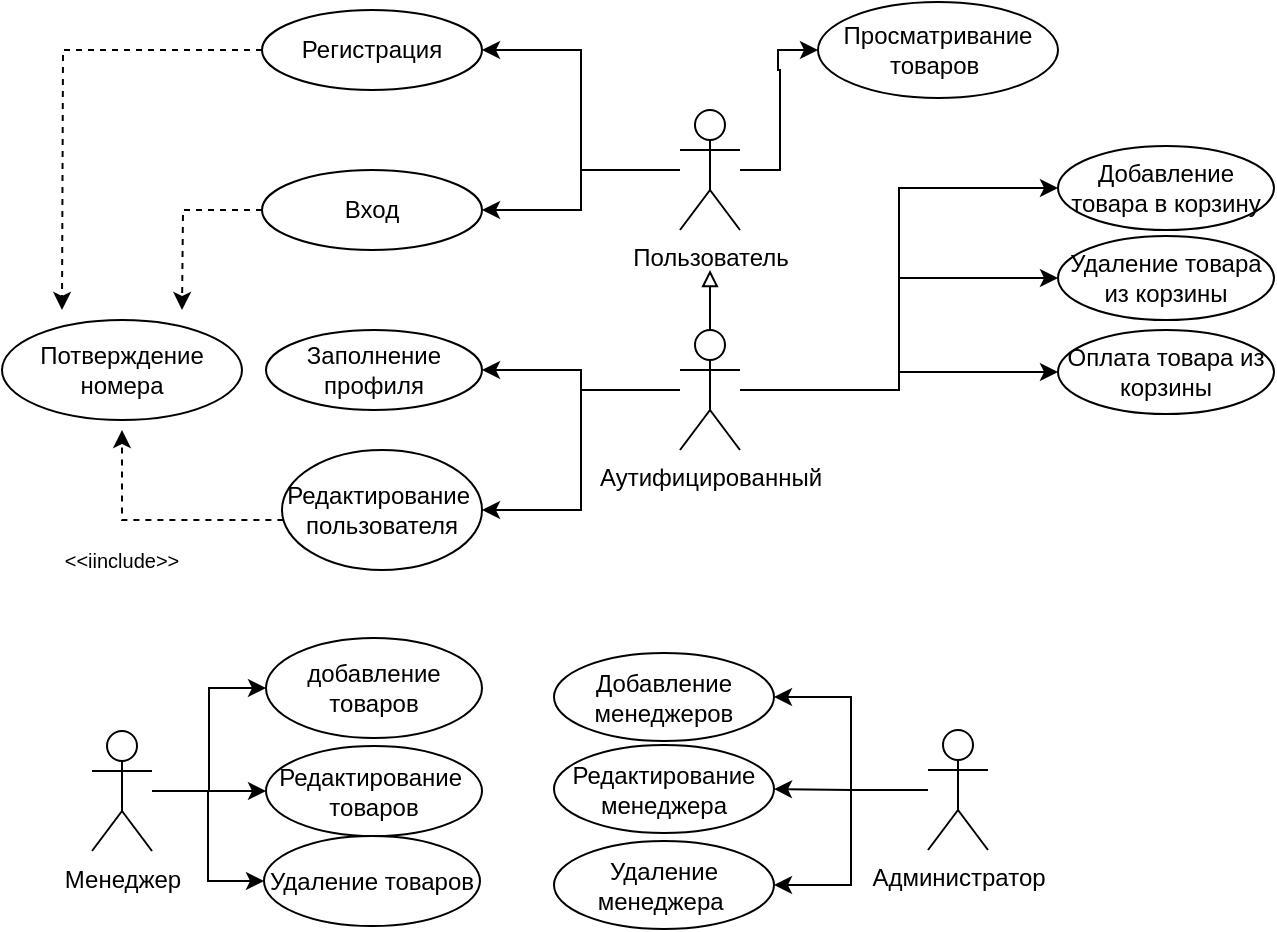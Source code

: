 <mxfile version="21.5.0" type="device">
  <diagram id="wl1XiJFeedQev2Ty9a4i" name="Страница 1">
    <mxGraphModel dx="2026" dy="1151" grid="1" gridSize="12" guides="1" tooltips="1" connect="1" arrows="1" fold="1" page="1" pageScale="1" pageWidth="827" pageHeight="1169" math="0" shadow="0">
      <root>
        <mxCell id="0" />
        <mxCell id="1" parent="0" />
        <mxCell id="LScIC6ZizjUzBn_AxqLi-96" style="edgeStyle=orthogonalEdgeStyle;rounded=0;orthogonalLoop=1;jettySize=auto;html=1;entryX=1;entryY=0.5;entryDx=0;entryDy=0;fontSize=12;endArrow=classic;endFill=1;" edge="1" parent="1" source="LScIC6ZizjUzBn_AxqLi-99" target="LScIC6ZizjUzBn_AxqLi-131">
          <mxGeometry relative="1" as="geometry" />
        </mxCell>
        <mxCell id="LScIC6ZizjUzBn_AxqLi-97" style="edgeStyle=orthogonalEdgeStyle;rounded=0;orthogonalLoop=1;jettySize=auto;html=1;entryX=1;entryY=0.5;entryDx=0;entryDy=0;fontSize=12;endArrow=classic;endFill=1;" edge="1" parent="1" source="LScIC6ZizjUzBn_AxqLi-99" target="LScIC6ZizjUzBn_AxqLi-132">
          <mxGeometry relative="1" as="geometry" />
        </mxCell>
        <mxCell id="LScIC6ZizjUzBn_AxqLi-98" style="edgeStyle=orthogonalEdgeStyle;rounded=0;orthogonalLoop=1;jettySize=auto;html=1;entryX=1;entryY=0.5;entryDx=0;entryDy=0;fontSize=12;endArrow=classic;endFill=1;" edge="1" parent="1" source="LScIC6ZizjUzBn_AxqLi-99" target="LScIC6ZizjUzBn_AxqLi-133">
          <mxGeometry relative="1" as="geometry" />
        </mxCell>
        <mxCell id="LScIC6ZizjUzBn_AxqLi-99" value="Администратор" style="shape=umlActor;verticalLabelPosition=bottom;verticalAlign=top;html=1;outlineConnect=0;" vertex="1" parent="1">
          <mxGeometry x="847" y="736" width="30" height="60" as="geometry" />
        </mxCell>
        <mxCell id="LScIC6ZizjUzBn_AxqLi-100" style="edgeStyle=orthogonalEdgeStyle;rounded=0;orthogonalLoop=1;jettySize=auto;html=1;endArrow=block;endFill=0;" edge="1" parent="1" source="LScIC6ZizjUzBn_AxqLi-106">
          <mxGeometry relative="1" as="geometry">
            <mxPoint x="738" y="506" as="targetPoint" />
          </mxGeometry>
        </mxCell>
        <mxCell id="LScIC6ZizjUzBn_AxqLi-101" style="edgeStyle=orthogonalEdgeStyle;rounded=0;orthogonalLoop=1;jettySize=auto;html=1;entryX=1;entryY=0.5;entryDx=0;entryDy=0;endArrow=classic;endFill=1;" edge="1" parent="1" source="LScIC6ZizjUzBn_AxqLi-106" target="LScIC6ZizjUzBn_AxqLi-120">
          <mxGeometry relative="1" as="geometry" />
        </mxCell>
        <mxCell id="LScIC6ZizjUzBn_AxqLi-102" style="edgeStyle=orthogonalEdgeStyle;rounded=0;orthogonalLoop=1;jettySize=auto;html=1;entryX=0;entryY=0.5;entryDx=0;entryDy=0;fontSize=12;endArrow=classic;endFill=1;" edge="1" parent="1" source="LScIC6ZizjUzBn_AxqLi-106" target="LScIC6ZizjUzBn_AxqLi-128">
          <mxGeometry relative="1" as="geometry" />
        </mxCell>
        <mxCell id="LScIC6ZizjUzBn_AxqLi-103" style="edgeStyle=orthogonalEdgeStyle;rounded=0;orthogonalLoop=1;jettySize=auto;html=1;entryX=0;entryY=0.5;entryDx=0;entryDy=0;fontSize=12;endArrow=classic;endFill=1;" edge="1" parent="1" source="LScIC6ZizjUzBn_AxqLi-106" target="LScIC6ZizjUzBn_AxqLi-129">
          <mxGeometry relative="1" as="geometry" />
        </mxCell>
        <mxCell id="LScIC6ZizjUzBn_AxqLi-104" style="edgeStyle=orthogonalEdgeStyle;rounded=0;orthogonalLoop=1;jettySize=auto;html=1;entryX=0;entryY=0.5;entryDx=0;entryDy=0;fontSize=12;endArrow=classic;endFill=1;" edge="1" parent="1" source="LScIC6ZizjUzBn_AxqLi-106" target="LScIC6ZizjUzBn_AxqLi-130">
          <mxGeometry relative="1" as="geometry" />
        </mxCell>
        <mxCell id="LScIC6ZizjUzBn_AxqLi-105" style="edgeStyle=orthogonalEdgeStyle;rounded=0;orthogonalLoop=1;jettySize=auto;html=1;entryX=1;entryY=0.5;entryDx=0;entryDy=0;fontSize=12;endArrow=classic;endFill=1;" edge="1" parent="1" source="LScIC6ZizjUzBn_AxqLi-106" target="LScIC6ZizjUzBn_AxqLi-122">
          <mxGeometry relative="1" as="geometry" />
        </mxCell>
        <mxCell id="LScIC6ZizjUzBn_AxqLi-106" value="Аутифицированный" style="shape=umlActor;verticalLabelPosition=bottom;verticalAlign=top;html=1;outlineConnect=0;" vertex="1" parent="1">
          <mxGeometry x="723" y="536" width="30" height="60" as="geometry" />
        </mxCell>
        <mxCell id="LScIC6ZizjUzBn_AxqLi-107" style="edgeStyle=orthogonalEdgeStyle;rounded=0;orthogonalLoop=1;jettySize=auto;html=1;entryX=1;entryY=0.5;entryDx=0;entryDy=0;" edge="1" parent="1" source="LScIC6ZizjUzBn_AxqLi-110" target="LScIC6ZizjUzBn_AxqLi-116">
          <mxGeometry relative="1" as="geometry" />
        </mxCell>
        <mxCell id="LScIC6ZizjUzBn_AxqLi-108" style="edgeStyle=orthogonalEdgeStyle;rounded=0;orthogonalLoop=1;jettySize=auto;html=1;entryX=1;entryY=0.5;entryDx=0;entryDy=0;" edge="1" parent="1" source="LScIC6ZizjUzBn_AxqLi-110" target="LScIC6ZizjUzBn_AxqLi-118">
          <mxGeometry relative="1" as="geometry" />
        </mxCell>
        <mxCell id="LScIC6ZizjUzBn_AxqLi-109" style="edgeStyle=orthogonalEdgeStyle;rounded=0;orthogonalLoop=1;jettySize=auto;html=1;entryX=0;entryY=0.5;entryDx=0;entryDy=0;fontSize=10;endArrow=classic;endFill=1;" edge="1" parent="1" source="LScIC6ZizjUzBn_AxqLi-110" target="LScIC6ZizjUzBn_AxqLi-124">
          <mxGeometry relative="1" as="geometry" />
        </mxCell>
        <mxCell id="LScIC6ZizjUzBn_AxqLi-110" value="Пользователь&lt;br&gt;" style="shape=umlActor;verticalLabelPosition=bottom;verticalAlign=top;html=1;outlineConnect=0;" vertex="1" parent="1">
          <mxGeometry x="723" y="426" width="30" height="60" as="geometry" />
        </mxCell>
        <mxCell id="LScIC6ZizjUzBn_AxqLi-111" style="edgeStyle=orthogonalEdgeStyle;rounded=0;orthogonalLoop=1;jettySize=auto;html=1;entryX=0;entryY=0.5;entryDx=0;entryDy=0;fontSize=12;endArrow=classic;endFill=1;" edge="1" parent="1" source="LScIC6ZizjUzBn_AxqLi-114" target="LScIC6ZizjUzBn_AxqLi-125">
          <mxGeometry relative="1" as="geometry" />
        </mxCell>
        <mxCell id="LScIC6ZizjUzBn_AxqLi-112" style="edgeStyle=orthogonalEdgeStyle;rounded=0;orthogonalLoop=1;jettySize=auto;html=1;entryX=0;entryY=0.5;entryDx=0;entryDy=0;fontSize=12;endArrow=classic;endFill=1;" edge="1" parent="1" source="LScIC6ZizjUzBn_AxqLi-114" target="LScIC6ZizjUzBn_AxqLi-126">
          <mxGeometry relative="1" as="geometry" />
        </mxCell>
        <mxCell id="LScIC6ZizjUzBn_AxqLi-113" style="edgeStyle=orthogonalEdgeStyle;rounded=0;orthogonalLoop=1;jettySize=auto;html=1;entryX=0;entryY=0.5;entryDx=0;entryDy=0;fontSize=12;endArrow=classic;endFill=1;" edge="1" parent="1" source="LScIC6ZizjUzBn_AxqLi-114" target="LScIC6ZizjUzBn_AxqLi-127">
          <mxGeometry relative="1" as="geometry" />
        </mxCell>
        <mxCell id="LScIC6ZizjUzBn_AxqLi-114" value="Менеджер&lt;br&gt;" style="shape=umlActor;verticalLabelPosition=bottom;verticalAlign=top;html=1;outlineConnect=0;" vertex="1" parent="1">
          <mxGeometry x="429" y="736.5" width="30" height="60" as="geometry" />
        </mxCell>
        <mxCell id="LScIC6ZizjUzBn_AxqLi-115" style="edgeStyle=orthogonalEdgeStyle;rounded=0;orthogonalLoop=1;jettySize=auto;html=1;dashed=1;" edge="1" parent="1" source="LScIC6ZizjUzBn_AxqLi-116">
          <mxGeometry relative="1" as="geometry">
            <mxPoint x="414" y="526" as="targetPoint" />
          </mxGeometry>
        </mxCell>
        <mxCell id="LScIC6ZizjUzBn_AxqLi-116" value="Регистрация" style="ellipse;whiteSpace=wrap;html=1;" vertex="1" parent="1">
          <mxGeometry x="514" y="376" width="110" height="40" as="geometry" />
        </mxCell>
        <mxCell id="LScIC6ZizjUzBn_AxqLi-117" style="edgeStyle=orthogonalEdgeStyle;rounded=0;orthogonalLoop=1;jettySize=auto;html=1;dashed=1;" edge="1" parent="1" source="LScIC6ZizjUzBn_AxqLi-118">
          <mxGeometry relative="1" as="geometry">
            <mxPoint x="474" y="526" as="targetPoint" />
          </mxGeometry>
        </mxCell>
        <mxCell id="LScIC6ZizjUzBn_AxqLi-118" value="Вход" style="ellipse;whiteSpace=wrap;html=1;" vertex="1" parent="1">
          <mxGeometry x="514" y="456" width="110" height="40" as="geometry" />
        </mxCell>
        <mxCell id="LScIC6ZizjUzBn_AxqLi-119" value="Потверждение&lt;br&gt;номера" style="ellipse;whiteSpace=wrap;html=1;" vertex="1" parent="1">
          <mxGeometry x="384" y="531" width="120" height="50" as="geometry" />
        </mxCell>
        <mxCell id="LScIC6ZizjUzBn_AxqLi-120" value="Заполнение профиля" style="ellipse;whiteSpace=wrap;html=1;" vertex="1" parent="1">
          <mxGeometry x="516" y="536" width="108" height="40" as="geometry" />
        </mxCell>
        <mxCell id="LScIC6ZizjUzBn_AxqLi-121" style="edgeStyle=orthogonalEdgeStyle;rounded=0;orthogonalLoop=1;jettySize=auto;html=1;endArrow=classic;endFill=1;dashed=1;" edge="1" parent="1" source="LScIC6ZizjUzBn_AxqLi-122">
          <mxGeometry relative="1" as="geometry">
            <mxPoint x="444" y="586" as="targetPoint" />
            <Array as="points">
              <mxPoint x="444" y="631" />
              <mxPoint x="444" y="586" />
            </Array>
          </mxGeometry>
        </mxCell>
        <mxCell id="LScIC6ZizjUzBn_AxqLi-122" value="Редактирование&amp;nbsp;&lt;br&gt;пользователя" style="ellipse;whiteSpace=wrap;html=1;" vertex="1" parent="1">
          <mxGeometry x="524" y="596" width="100" height="60" as="geometry" />
        </mxCell>
        <mxCell id="LScIC6ZizjUzBn_AxqLi-123" value="&lt;span style=&quot;font-size: 10px;&quot;&gt;&amp;lt;&amp;lt;iinclude&amp;gt;&amp;gt;&lt;/span&gt;" style="text;html=1;strokeColor=none;fillColor=none;align=center;verticalAlign=middle;whiteSpace=wrap;rounded=0;" vertex="1" parent="1">
          <mxGeometry x="414" y="636" width="60" height="30" as="geometry" />
        </mxCell>
        <mxCell id="LScIC6ZizjUzBn_AxqLi-124" value="&lt;font style=&quot;font-size: 12px;&quot;&gt;Просматривание товаров&amp;nbsp;&lt;/font&gt;" style="ellipse;whiteSpace=wrap;html=1;fontSize=10;" vertex="1" parent="1">
          <mxGeometry x="792" y="372" width="120" height="48" as="geometry" />
        </mxCell>
        <mxCell id="LScIC6ZizjUzBn_AxqLi-125" value="добавление товаров" style="ellipse;whiteSpace=wrap;html=1;fontSize=12;" vertex="1" parent="1">
          <mxGeometry x="516" y="690" width="108" height="50" as="geometry" />
        </mxCell>
        <mxCell id="LScIC6ZizjUzBn_AxqLi-126" value="Редактирование&amp;nbsp;&lt;br&gt;товаров" style="ellipse;whiteSpace=wrap;html=1;fontSize=12;" vertex="1" parent="1">
          <mxGeometry x="516" y="744" width="108" height="45" as="geometry" />
        </mxCell>
        <mxCell id="LScIC6ZizjUzBn_AxqLi-127" value="Удаление товаров" style="ellipse;whiteSpace=wrap;html=1;fontSize=12;" vertex="1" parent="1">
          <mxGeometry x="515" y="789" width="108" height="45" as="geometry" />
        </mxCell>
        <mxCell id="LScIC6ZizjUzBn_AxqLi-128" value="Добавление товара в корзину" style="ellipse;whiteSpace=wrap;html=1;fontSize=12;" vertex="1" parent="1">
          <mxGeometry x="912" y="444" width="108" height="42" as="geometry" />
        </mxCell>
        <mxCell id="LScIC6ZizjUzBn_AxqLi-129" value="Удаление товара из корзины" style="ellipse;whiteSpace=wrap;html=1;fontSize=12;" vertex="1" parent="1">
          <mxGeometry x="912" y="489" width="108" height="42" as="geometry" />
        </mxCell>
        <mxCell id="LScIC6ZizjUzBn_AxqLi-130" value="Оплата товара из корзины" style="ellipse;whiteSpace=wrap;html=1;fontSize=12;" vertex="1" parent="1">
          <mxGeometry x="912" y="536" width="108" height="42" as="geometry" />
        </mxCell>
        <mxCell id="LScIC6ZizjUzBn_AxqLi-131" value="Добавление менеджеров" style="ellipse;whiteSpace=wrap;html=1;fontSize=12;" vertex="1" parent="1">
          <mxGeometry x="660" y="697.5" width="110" height="44" as="geometry" />
        </mxCell>
        <mxCell id="LScIC6ZizjUzBn_AxqLi-132" value="Редактирование менеджера" style="ellipse;whiteSpace=wrap;html=1;fontSize=12;" vertex="1" parent="1">
          <mxGeometry x="660" y="743.5" width="110" height="44" as="geometry" />
        </mxCell>
        <mxCell id="LScIC6ZizjUzBn_AxqLi-133" value="Удаление менеджера&amp;nbsp;" style="ellipse;whiteSpace=wrap;html=1;fontSize=12;" vertex="1" parent="1">
          <mxGeometry x="660" y="791.5" width="110" height="44" as="geometry" />
        </mxCell>
      </root>
    </mxGraphModel>
  </diagram>
</mxfile>
